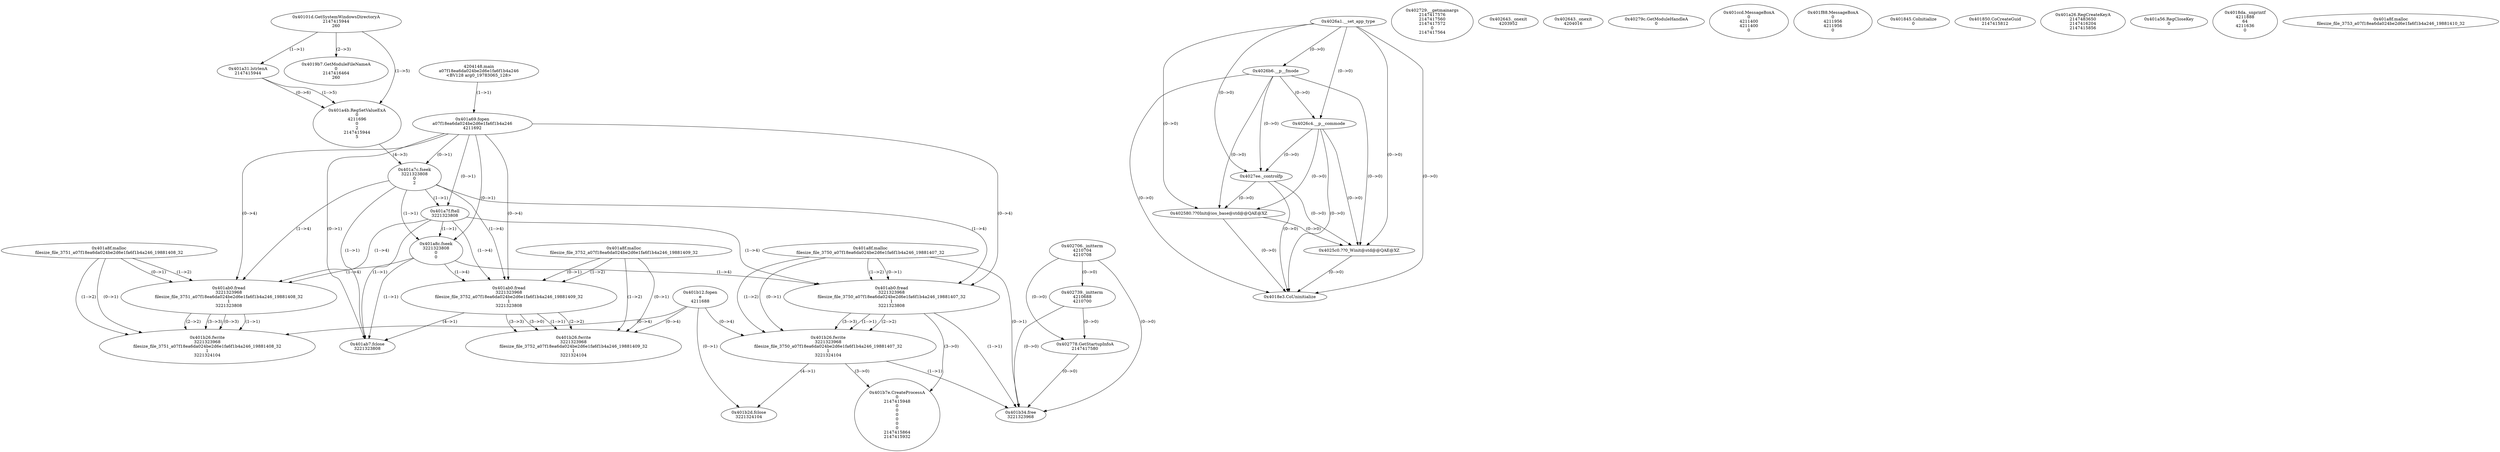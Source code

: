// Global SCDG with merge call
digraph {
	0 [label="4204148.main
a07f18ea6da024be2d6e1fa6f1b4a246
<BV128 arg0_19783065_128>"]
	1 [label="0x4026a1.__set_app_type
"]
	2 [label="0x4026b6.__p__fmode
"]
	1 -> 2 [label="(0-->0)"]
	3 [label="0x4026c4.__p__commode
"]
	1 -> 3 [label="(0-->0)"]
	2 -> 3 [label="(0-->0)"]
	4 [label="0x4027ee._controlfp
"]
	1 -> 4 [label="(0-->0)"]
	2 -> 4 [label="(0-->0)"]
	3 -> 4 [label="(0-->0)"]
	5 [label="0x402706._initterm
4210704
4210708"]
	6 [label="0x402729.__getmainargs
2147417576
2147417560
2147417572
0
2147417564"]
	7 [label="0x402739._initterm
4210688
4210700"]
	5 -> 7 [label="(0-->0)"]
	8 [label="0x402580.??0Init@ios_base@std@@QAE@XZ
"]
	1 -> 8 [label="(0-->0)"]
	2 -> 8 [label="(0-->0)"]
	3 -> 8 [label="(0-->0)"]
	4 -> 8 [label="(0-->0)"]
	9 [label="0x402643._onexit
4203952"]
	10 [label="0x4025c0.??0_Winit@std@@QAE@XZ
"]
	1 -> 10 [label="(0-->0)"]
	2 -> 10 [label="(0-->0)"]
	3 -> 10 [label="(0-->0)"]
	4 -> 10 [label="(0-->0)"]
	8 -> 10 [label="(0-->0)"]
	11 [label="0x402643._onexit
4204016"]
	12 [label="0x402778.GetStartupInfoA
2147417580"]
	5 -> 12 [label="(0-->0)"]
	7 -> 12 [label="(0-->0)"]
	13 [label="0x40279c.GetModuleHandleA
0"]
	14 [label="0x401ccd.MessageBoxA
0
4211400
4211400
0"]
	15 [label="0x401f88.MessageBoxA
0
4211956
4211956
0"]
	16 [label="0x401845.CoInitialize
0"]
	17 [label="0x401850.CoCreateGuid
2147415812"]
	18 [label="0x4018e3.CoUninitialize
"]
	1 -> 18 [label="(0-->0)"]
	2 -> 18 [label="(0-->0)"]
	3 -> 18 [label="(0-->0)"]
	4 -> 18 [label="(0-->0)"]
	8 -> 18 [label="(0-->0)"]
	10 -> 18 [label="(0-->0)"]
	19 [label="0x40101d.GetSystemWindowsDirectoryA
2147415944
260"]
	20 [label="0x4019b7.GetModuleFileNameA
0
2147416464
260"]
	19 -> 20 [label="(2-->3)"]
	21 [label="0x401a26.RegCreateKeyA
2147483650
2147416204
2147415856"]
	22 [label="0x401a31.lstrlenA
2147415944"]
	19 -> 22 [label="(1-->1)"]
	23 [label="0x401a4b.RegSetValueExA
0
4211696
0
2
2147415944
5"]
	19 -> 23 [label="(1-->5)"]
	22 -> 23 [label="(1-->5)"]
	22 -> 23 [label="(0-->6)"]
	24 [label="0x401a56.RegCloseKey
0"]
	25 [label="0x401a69.fopen
a07f18ea6da024be2d6e1fa6f1b4a246
4211692"]
	0 -> 25 [label="(1-->1)"]
	26 [label="0x401a7c.fseek
3221323808
0
2"]
	25 -> 26 [label="(0-->1)"]
	23 -> 26 [label="(4-->3)"]
	27 [label="0x401a7f.ftell
3221323808"]
	25 -> 27 [label="(0-->1)"]
	26 -> 27 [label="(1-->1)"]
	28 [label="0x401a8c.fseek
3221323808
0
0"]
	25 -> 28 [label="(0-->1)"]
	26 -> 28 [label="(1-->1)"]
	27 -> 28 [label="(1-->1)"]
	29 [label="0x401a8f.malloc
filesize_file_3751_a07f18ea6da024be2d6e1fa6f1b4a246_19881408_32"]
	30 [label="0x401ab0.fread
3221323968
filesize_file_3751_a07f18ea6da024be2d6e1fa6f1b4a246_19881408_32
1
3221323808"]
	29 -> 30 [label="(0-->1)"]
	29 -> 30 [label="(1-->2)"]
	25 -> 30 [label="(0-->4)"]
	26 -> 30 [label="(1-->4)"]
	27 -> 30 [label="(1-->4)"]
	28 -> 30 [label="(1-->4)"]
	31 [label="0x401a8f.malloc
filesize_file_3750_a07f18ea6da024be2d6e1fa6f1b4a246_19881407_32"]
	32 [label="0x4018da._snprintf
4211888
64
4211636
0"]
	33 [label="0x401a8f.malloc
filesize_file_3752_a07f18ea6da024be2d6e1fa6f1b4a246_19881409_32"]
	34 [label="0x401a8f.malloc
filesize_file_3753_a07f18ea6da024be2d6e1fa6f1b4a246_19881410_32"]
	35 [label="0x401ab0.fread
3221323968
filesize_file_3752_a07f18ea6da024be2d6e1fa6f1b4a246_19881409_32
1
3221323808"]
	33 -> 35 [label="(0-->1)"]
	33 -> 35 [label="(1-->2)"]
	25 -> 35 [label="(0-->4)"]
	26 -> 35 [label="(1-->4)"]
	27 -> 35 [label="(1-->4)"]
	28 -> 35 [label="(1-->4)"]
	36 [label="0x401ab7.fclose
3221323808"]
	25 -> 36 [label="(0-->1)"]
	26 -> 36 [label="(1-->1)"]
	27 -> 36 [label="(1-->1)"]
	28 -> 36 [label="(1-->1)"]
	35 -> 36 [label="(4-->1)"]
	37 [label="0x401ab0.fread
3221323968
filesize_file_3750_a07f18ea6da024be2d6e1fa6f1b4a246_19881407_32
1
3221323808"]
	31 -> 37 [label="(0-->1)"]
	31 -> 37 [label="(1-->2)"]
	25 -> 37 [label="(0-->4)"]
	26 -> 37 [label="(1-->4)"]
	27 -> 37 [label="(1-->4)"]
	28 -> 37 [label="(1-->4)"]
	38 [label="0x401b12.fopen
e
4211688"]
	39 [label="0x401b26.fwrite
3221323968
filesize_file_3750_a07f18ea6da024be2d6e1fa6f1b4a246_19881407_32
1
3221324104"]
	31 -> 39 [label="(0-->1)"]
	37 -> 39 [label="(1-->1)"]
	31 -> 39 [label="(1-->2)"]
	37 -> 39 [label="(2-->2)"]
	37 -> 39 [label="(3-->3)"]
	38 -> 39 [label="(0-->4)"]
	40 [label="0x401b2d.fclose
3221324104"]
	38 -> 40 [label="(0-->1)"]
	39 -> 40 [label="(4-->1)"]
	41 [label="0x401b34.free
3221323968"]
	31 -> 41 [label="(0-->1)"]
	37 -> 41 [label="(1-->1)"]
	39 -> 41 [label="(1-->1)"]
	5 -> 41 [label="(0-->0)"]
	7 -> 41 [label="(0-->0)"]
	12 -> 41 [label="(0-->0)"]
	42 [label="0x401b7e.CreateProcessA
0
2147415948
0
0
0
0
0
0
2147415864
2147415932"]
	37 -> 42 [label="(3-->0)"]
	39 -> 42 [label="(3-->0)"]
	43 [label="0x401b26.fwrite
3221323968
filesize_file_3751_a07f18ea6da024be2d6e1fa6f1b4a246_19881408_32
1
3221324104"]
	29 -> 43 [label="(0-->1)"]
	30 -> 43 [label="(1-->1)"]
	29 -> 43 [label="(1-->2)"]
	30 -> 43 [label="(2-->2)"]
	30 -> 43 [label="(3-->3)"]
	30 -> 43 [label="(0-->3)"]
	38 -> 43 [label="(0-->4)"]
	44 [label="0x401b26.fwrite
3221323968
filesize_file_3752_a07f18ea6da024be2d6e1fa6f1b4a246_19881409_32
1
3221324104"]
	33 -> 44 [label="(0-->1)"]
	35 -> 44 [label="(1-->1)"]
	33 -> 44 [label="(1-->2)"]
	35 -> 44 [label="(2-->2)"]
	35 -> 44 [label="(3-->3)"]
	38 -> 44 [label="(0-->4)"]
	35 -> 44 [label="(3-->0)"]
}
